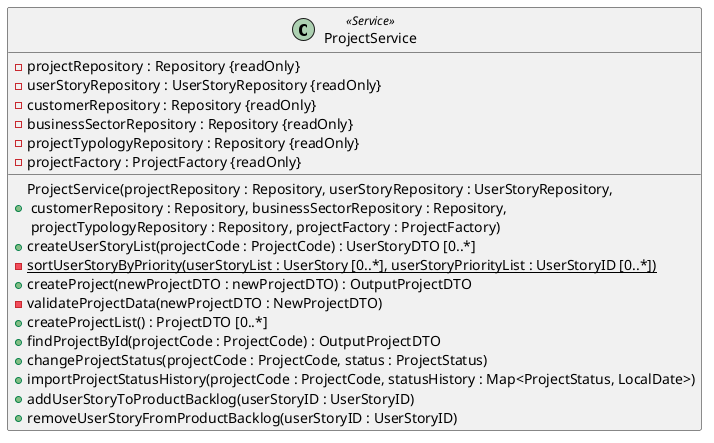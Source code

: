 @startuml

class ProjectService<<Service>> {
    - projectRepository : Repository {readOnly}
    - userStoryRepository : UserStoryRepository {readOnly}
    - customerRepository : Repository {readOnly}
    - businessSectorRepository : Repository {readOnly}
    - projectTypologyRepository : Repository {readOnly}
    - projectFactory : ProjectFactory {readOnly}

    + ProjectService(projectRepository : Repository, userStoryRepository : UserStoryRepository, \n customerRepository : Repository, businessSectorRepository : Repository, \n projectTypologyRepository : Repository, projectFactory : ProjectFactory)
    + createUserStoryList(projectCode : ProjectCode) : UserStoryDTO [0..*]
    - sortUserStoryByPriority(userStoryList : UserStory [0..*], userStoryPriorityList : UserStoryID [0..*]) {static}
    + createProject(newProjectDTO : newProjectDTO) : OutputProjectDTO
    - validateProjectData(newProjectDTO : NewProjectDTO)
    + createProjectList() : ProjectDTO [0..*]
    + findProjectById(projectCode : ProjectCode) : OutputProjectDTO
    + changeProjectStatus(projectCode : ProjectCode, status : ProjectStatus)
    + importProjectStatusHistory(projectCode : ProjectCode, statusHistory : Map<ProjectStatus, LocalDate>)
    + addUserStoryToProductBacklog(userStoryID : UserStoryID)
    + removeUserStoryFromProductBacklog(userStoryID : UserStoryID)
}

@enduml
